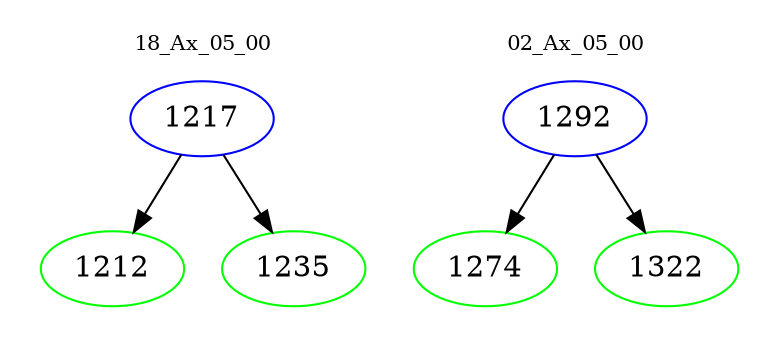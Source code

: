 digraph{
subgraph cluster_0 {
color = white
label = "18_Ax_05_00";
fontsize=10;
T0_1217 [label="1217", color="blue"]
T0_1217 -> T0_1212 [color="black"]
T0_1212 [label="1212", color="green"]
T0_1217 -> T0_1235 [color="black"]
T0_1235 [label="1235", color="green"]
}
subgraph cluster_1 {
color = white
label = "02_Ax_05_00";
fontsize=10;
T1_1292 [label="1292", color="blue"]
T1_1292 -> T1_1274 [color="black"]
T1_1274 [label="1274", color="green"]
T1_1292 -> T1_1322 [color="black"]
T1_1322 [label="1322", color="green"]
}
}
